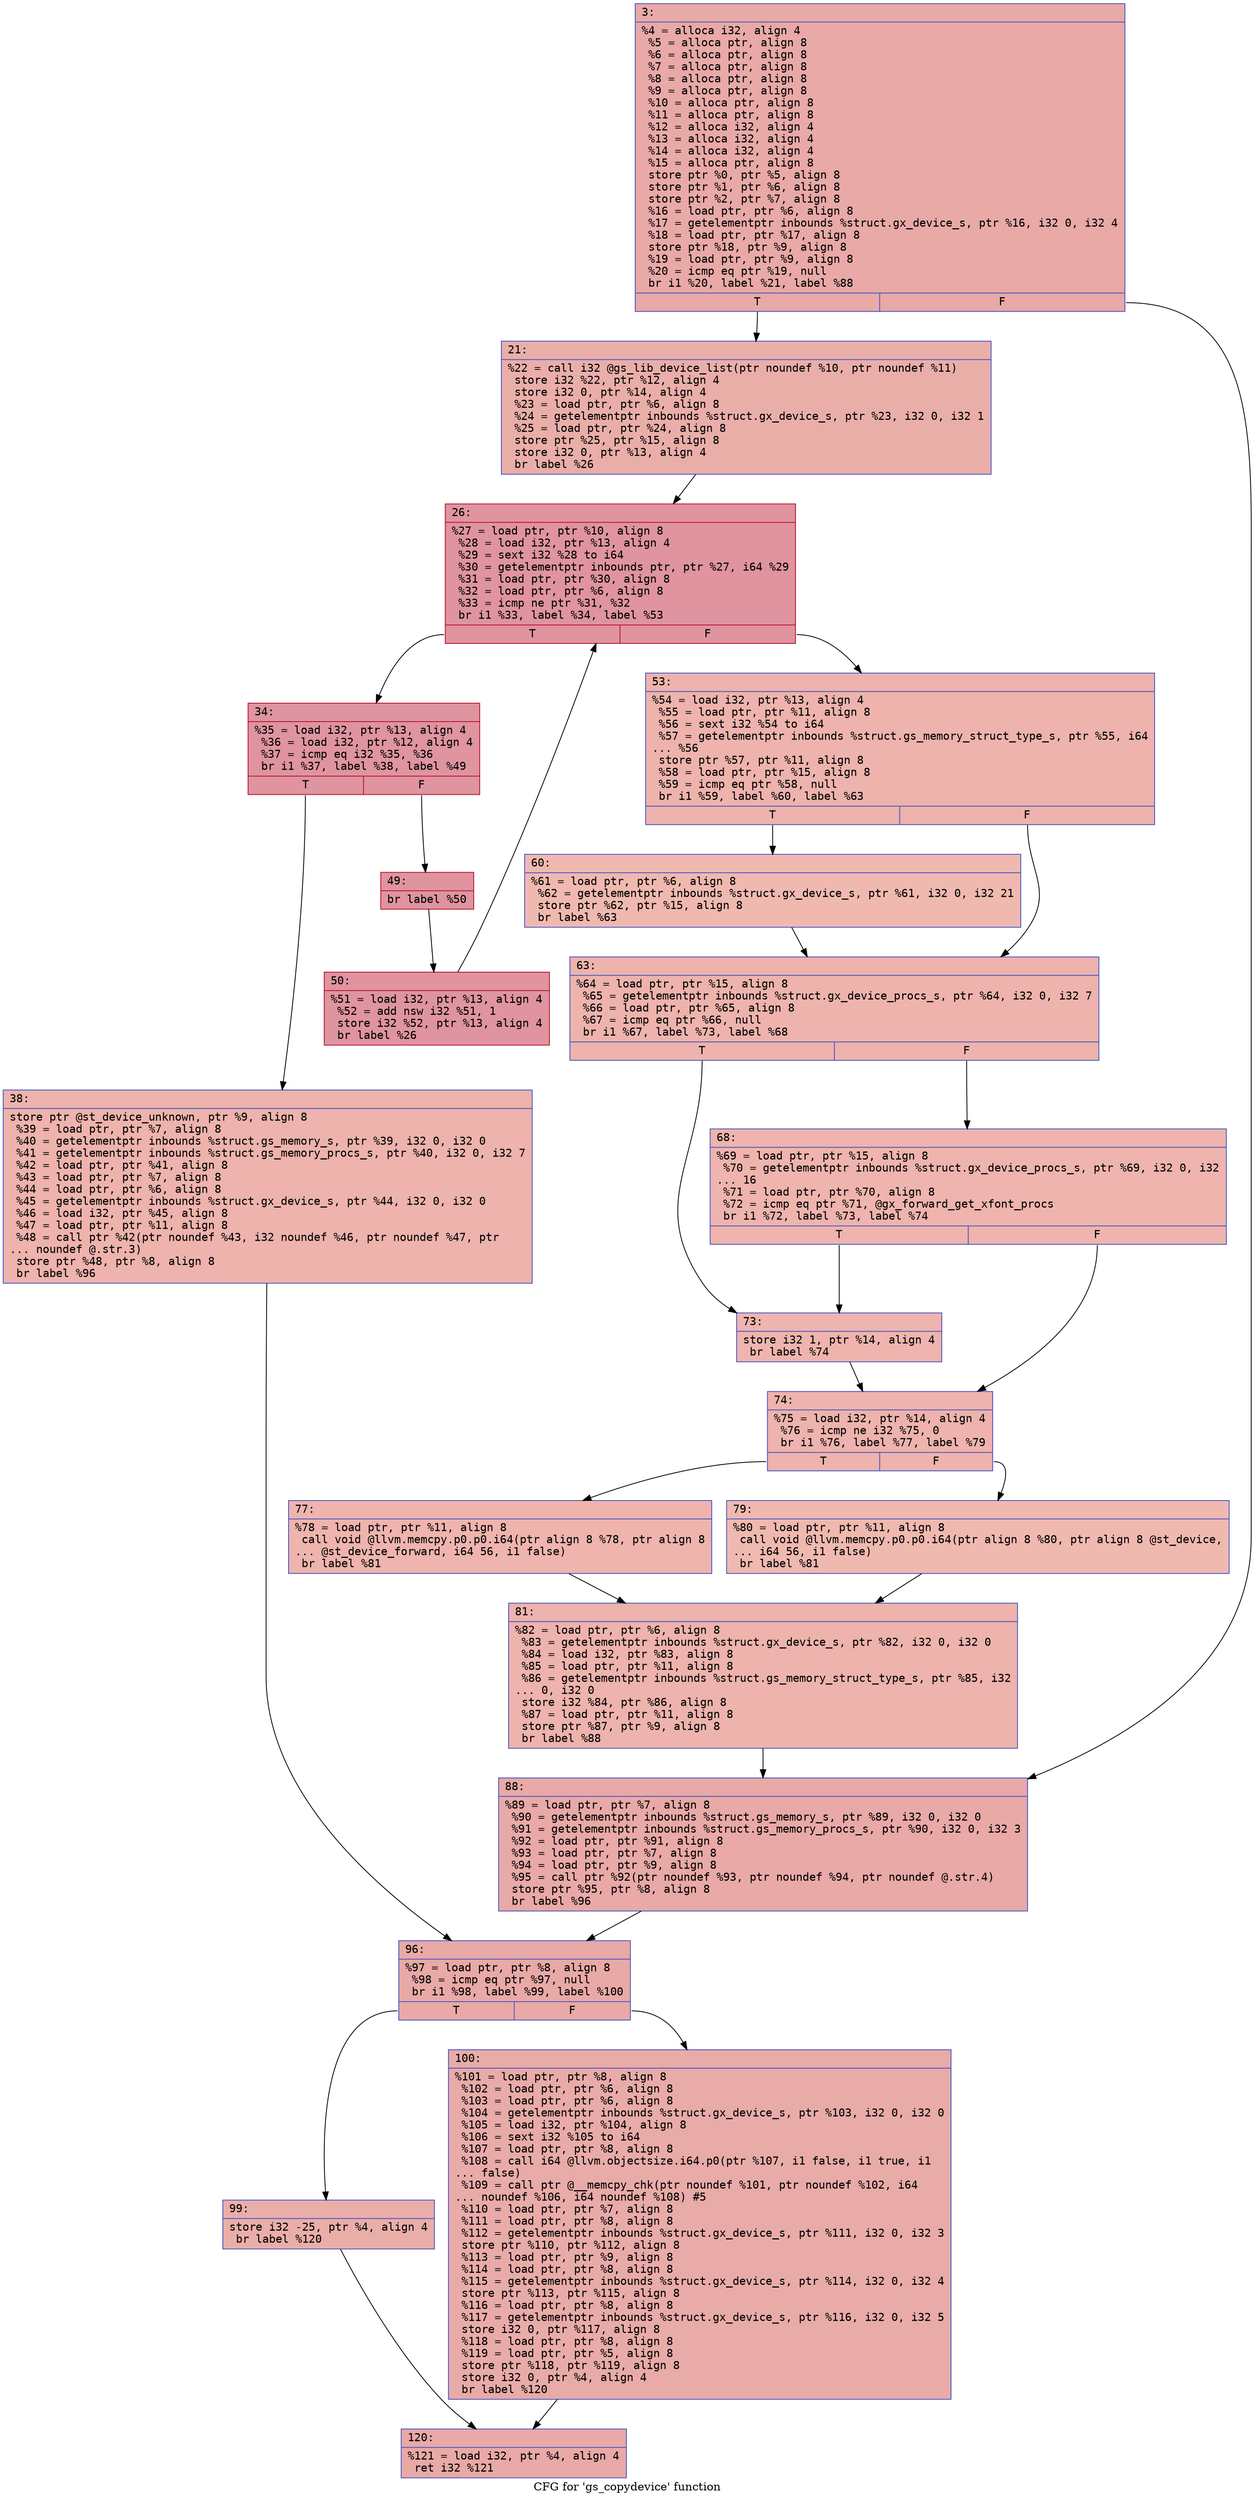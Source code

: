 digraph "CFG for 'gs_copydevice' function" {
	label="CFG for 'gs_copydevice' function";

	Node0x600001eed9a0 [shape=record,color="#3d50c3ff", style=filled, fillcolor="#ca3b3770" fontname="Courier",label="{3:\l|  %4 = alloca i32, align 4\l  %5 = alloca ptr, align 8\l  %6 = alloca ptr, align 8\l  %7 = alloca ptr, align 8\l  %8 = alloca ptr, align 8\l  %9 = alloca ptr, align 8\l  %10 = alloca ptr, align 8\l  %11 = alloca ptr, align 8\l  %12 = alloca i32, align 4\l  %13 = alloca i32, align 4\l  %14 = alloca i32, align 4\l  %15 = alloca ptr, align 8\l  store ptr %0, ptr %5, align 8\l  store ptr %1, ptr %6, align 8\l  store ptr %2, ptr %7, align 8\l  %16 = load ptr, ptr %6, align 8\l  %17 = getelementptr inbounds %struct.gx_device_s, ptr %16, i32 0, i32 4\l  %18 = load ptr, ptr %17, align 8\l  store ptr %18, ptr %9, align 8\l  %19 = load ptr, ptr %9, align 8\l  %20 = icmp eq ptr %19, null\l  br i1 %20, label %21, label %88\l|{<s0>T|<s1>F}}"];
	Node0x600001eed9a0:s0 -> Node0x600001eed9f0[tooltip="3 -> 21\nProbability 37.50%" ];
	Node0x600001eed9a0:s1 -> Node0x600001eedea0[tooltip="3 -> 88\nProbability 62.50%" ];
	Node0x600001eed9f0 [shape=record,color="#3d50c3ff", style=filled, fillcolor="#d0473d70" fontname="Courier",label="{21:\l|  %22 = call i32 @gs_lib_device_list(ptr noundef %10, ptr noundef %11)\l  store i32 %22, ptr %12, align 4\l  store i32 0, ptr %14, align 4\l  %23 = load ptr, ptr %6, align 8\l  %24 = getelementptr inbounds %struct.gx_device_s, ptr %23, i32 0, i32 1\l  %25 = load ptr, ptr %24, align 8\l  store ptr %25, ptr %15, align 8\l  store i32 0, ptr %13, align 4\l  br label %26\l}"];
	Node0x600001eed9f0 -> Node0x600001eeda40[tooltip="21 -> 26\nProbability 100.00%" ];
	Node0x600001eeda40 [shape=record,color="#b70d28ff", style=filled, fillcolor="#b70d2870" fontname="Courier",label="{26:\l|  %27 = load ptr, ptr %10, align 8\l  %28 = load i32, ptr %13, align 4\l  %29 = sext i32 %28 to i64\l  %30 = getelementptr inbounds ptr, ptr %27, i64 %29\l  %31 = load ptr, ptr %30, align 8\l  %32 = load ptr, ptr %6, align 8\l  %33 = icmp ne ptr %31, %32\l  br i1 %33, label %34, label %53\l|{<s0>T|<s1>F}}"];
	Node0x600001eeda40:s0 -> Node0x600001eeda90[tooltip="26 -> 34\nProbability 96.88%" ];
	Node0x600001eeda40:s1 -> Node0x600001eedbd0[tooltip="26 -> 53\nProbability 3.12%" ];
	Node0x600001eeda90 [shape=record,color="#b70d28ff", style=filled, fillcolor="#b70d2870" fontname="Courier",label="{34:\l|  %35 = load i32, ptr %13, align 4\l  %36 = load i32, ptr %12, align 4\l  %37 = icmp eq i32 %35, %36\l  br i1 %37, label %38, label %49\l|{<s0>T|<s1>F}}"];
	Node0x600001eeda90:s0 -> Node0x600001eedae0[tooltip="34 -> 38\nProbability 3.12%" ];
	Node0x600001eeda90:s1 -> Node0x600001eedb30[tooltip="34 -> 49\nProbability 96.88%" ];
	Node0x600001eedae0 [shape=record,color="#3d50c3ff", style=filled, fillcolor="#d6524470" fontname="Courier",label="{38:\l|  store ptr @st_device_unknown, ptr %9, align 8\l  %39 = load ptr, ptr %7, align 8\l  %40 = getelementptr inbounds %struct.gs_memory_s, ptr %39, i32 0, i32 0\l  %41 = getelementptr inbounds %struct.gs_memory_procs_s, ptr %40, i32 0, i32 7\l  %42 = load ptr, ptr %41, align 8\l  %43 = load ptr, ptr %7, align 8\l  %44 = load ptr, ptr %6, align 8\l  %45 = getelementptr inbounds %struct.gx_device_s, ptr %44, i32 0, i32 0\l  %46 = load i32, ptr %45, align 8\l  %47 = load ptr, ptr %11, align 8\l  %48 = call ptr %42(ptr noundef %43, i32 noundef %46, ptr noundef %47, ptr\l... noundef @.str.3)\l  store ptr %48, ptr %8, align 8\l  br label %96\l}"];
	Node0x600001eedae0 -> Node0x600001eedef0[tooltip="38 -> 96\nProbability 100.00%" ];
	Node0x600001eedb30 [shape=record,color="#b70d28ff", style=filled, fillcolor="#b70d2870" fontname="Courier",label="{49:\l|  br label %50\l}"];
	Node0x600001eedb30 -> Node0x600001eedb80[tooltip="49 -> 50\nProbability 100.00%" ];
	Node0x600001eedb80 [shape=record,color="#b70d28ff", style=filled, fillcolor="#b70d2870" fontname="Courier",label="{50:\l|  %51 = load i32, ptr %13, align 4\l  %52 = add nsw i32 %51, 1\l  store i32 %52, ptr %13, align 4\l  br label %26\l}"];
	Node0x600001eedb80 -> Node0x600001eeda40[tooltip="50 -> 26\nProbability 100.00%" ];
	Node0x600001eedbd0 [shape=record,color="#3d50c3ff", style=filled, fillcolor="#d6524470" fontname="Courier",label="{53:\l|  %54 = load i32, ptr %13, align 4\l  %55 = load ptr, ptr %11, align 8\l  %56 = sext i32 %54 to i64\l  %57 = getelementptr inbounds %struct.gs_memory_struct_type_s, ptr %55, i64\l... %56\l  store ptr %57, ptr %11, align 8\l  %58 = load ptr, ptr %15, align 8\l  %59 = icmp eq ptr %58, null\l  br i1 %59, label %60, label %63\l|{<s0>T|<s1>F}}"];
	Node0x600001eedbd0:s0 -> Node0x600001eedc20[tooltip="53 -> 60\nProbability 37.50%" ];
	Node0x600001eedbd0:s1 -> Node0x600001eedc70[tooltip="53 -> 63\nProbability 62.50%" ];
	Node0x600001eedc20 [shape=record,color="#3d50c3ff", style=filled, fillcolor="#de614d70" fontname="Courier",label="{60:\l|  %61 = load ptr, ptr %6, align 8\l  %62 = getelementptr inbounds %struct.gx_device_s, ptr %61, i32 0, i32 21\l  store ptr %62, ptr %15, align 8\l  br label %63\l}"];
	Node0x600001eedc20 -> Node0x600001eedc70[tooltip="60 -> 63\nProbability 100.00%" ];
	Node0x600001eedc70 [shape=record,color="#3d50c3ff", style=filled, fillcolor="#d6524470" fontname="Courier",label="{63:\l|  %64 = load ptr, ptr %15, align 8\l  %65 = getelementptr inbounds %struct.gx_device_procs_s, ptr %64, i32 0, i32 7\l  %66 = load ptr, ptr %65, align 8\l  %67 = icmp eq ptr %66, null\l  br i1 %67, label %73, label %68\l|{<s0>T|<s1>F}}"];
	Node0x600001eedc70:s0 -> Node0x600001eedd10[tooltip="63 -> 73\nProbability 37.50%" ];
	Node0x600001eedc70:s1 -> Node0x600001eedcc0[tooltip="63 -> 68\nProbability 62.50%" ];
	Node0x600001eedcc0 [shape=record,color="#3d50c3ff", style=filled, fillcolor="#d8564670" fontname="Courier",label="{68:\l|  %69 = load ptr, ptr %15, align 8\l  %70 = getelementptr inbounds %struct.gx_device_procs_s, ptr %69, i32 0, i32\l... 16\l  %71 = load ptr, ptr %70, align 8\l  %72 = icmp eq ptr %71, @gx_forward_get_xfont_procs\l  br i1 %72, label %73, label %74\l|{<s0>T|<s1>F}}"];
	Node0x600001eedcc0:s0 -> Node0x600001eedd10[tooltip="68 -> 73\nProbability 37.50%" ];
	Node0x600001eedcc0:s1 -> Node0x600001eedd60[tooltip="68 -> 74\nProbability 62.50%" ];
	Node0x600001eedd10 [shape=record,color="#3d50c3ff", style=filled, fillcolor="#d8564670" fontname="Courier",label="{73:\l|  store i32 1, ptr %14, align 4\l  br label %74\l}"];
	Node0x600001eedd10 -> Node0x600001eedd60[tooltip="73 -> 74\nProbability 100.00%" ];
	Node0x600001eedd60 [shape=record,color="#3d50c3ff", style=filled, fillcolor="#d6524470" fontname="Courier",label="{74:\l|  %75 = load i32, ptr %14, align 4\l  %76 = icmp ne i32 %75, 0\l  br i1 %76, label %77, label %79\l|{<s0>T|<s1>F}}"];
	Node0x600001eedd60:s0 -> Node0x600001eeddb0[tooltip="74 -> 77\nProbability 62.50%" ];
	Node0x600001eedd60:s1 -> Node0x600001eede00[tooltip="74 -> 79\nProbability 37.50%" ];
	Node0x600001eeddb0 [shape=record,color="#3d50c3ff", style=filled, fillcolor="#d8564670" fontname="Courier",label="{77:\l|  %78 = load ptr, ptr %11, align 8\l  call void @llvm.memcpy.p0.p0.i64(ptr align 8 %78, ptr align 8\l... @st_device_forward, i64 56, i1 false)\l  br label %81\l}"];
	Node0x600001eeddb0 -> Node0x600001eede50[tooltip="77 -> 81\nProbability 100.00%" ];
	Node0x600001eede00 [shape=record,color="#3d50c3ff", style=filled, fillcolor="#de614d70" fontname="Courier",label="{79:\l|  %80 = load ptr, ptr %11, align 8\l  call void @llvm.memcpy.p0.p0.i64(ptr align 8 %80, ptr align 8 @st_device,\l... i64 56, i1 false)\l  br label %81\l}"];
	Node0x600001eede00 -> Node0x600001eede50[tooltip="79 -> 81\nProbability 100.00%" ];
	Node0x600001eede50 [shape=record,color="#3d50c3ff", style=filled, fillcolor="#d6524470" fontname="Courier",label="{81:\l|  %82 = load ptr, ptr %6, align 8\l  %83 = getelementptr inbounds %struct.gx_device_s, ptr %82, i32 0, i32 0\l  %84 = load i32, ptr %83, align 8\l  %85 = load ptr, ptr %11, align 8\l  %86 = getelementptr inbounds %struct.gs_memory_struct_type_s, ptr %85, i32\l... 0, i32 0\l  store i32 %84, ptr %86, align 8\l  %87 = load ptr, ptr %11, align 8\l  store ptr %87, ptr %9, align 8\l  br label %88\l}"];
	Node0x600001eede50 -> Node0x600001eedea0[tooltip="81 -> 88\nProbability 100.00%" ];
	Node0x600001eedea0 [shape=record,color="#3d50c3ff", style=filled, fillcolor="#ca3b3770" fontname="Courier",label="{88:\l|  %89 = load ptr, ptr %7, align 8\l  %90 = getelementptr inbounds %struct.gs_memory_s, ptr %89, i32 0, i32 0\l  %91 = getelementptr inbounds %struct.gs_memory_procs_s, ptr %90, i32 0, i32 3\l  %92 = load ptr, ptr %91, align 8\l  %93 = load ptr, ptr %7, align 8\l  %94 = load ptr, ptr %9, align 8\l  %95 = call ptr %92(ptr noundef %93, ptr noundef %94, ptr noundef @.str.4)\l  store ptr %95, ptr %8, align 8\l  br label %96\l}"];
	Node0x600001eedea0 -> Node0x600001eedef0[tooltip="88 -> 96\nProbability 100.00%" ];
	Node0x600001eedef0 [shape=record,color="#3d50c3ff", style=filled, fillcolor="#ca3b3770" fontname="Courier",label="{96:\l|  %97 = load ptr, ptr %8, align 8\l  %98 = icmp eq ptr %97, null\l  br i1 %98, label %99, label %100\l|{<s0>T|<s1>F}}"];
	Node0x600001eedef0:s0 -> Node0x600001eedf40[tooltip="96 -> 99\nProbability 37.50%" ];
	Node0x600001eedef0:s1 -> Node0x600001eedf90[tooltip="96 -> 100\nProbability 62.50%" ];
	Node0x600001eedf40 [shape=record,color="#3d50c3ff", style=filled, fillcolor="#d0473d70" fontname="Courier",label="{99:\l|  store i32 -25, ptr %4, align 4\l  br label %120\l}"];
	Node0x600001eedf40 -> Node0x600001eedfe0[tooltip="99 -> 120\nProbability 100.00%" ];
	Node0x600001eedf90 [shape=record,color="#3d50c3ff", style=filled, fillcolor="#cc403a70" fontname="Courier",label="{100:\l|  %101 = load ptr, ptr %8, align 8\l  %102 = load ptr, ptr %6, align 8\l  %103 = load ptr, ptr %6, align 8\l  %104 = getelementptr inbounds %struct.gx_device_s, ptr %103, i32 0, i32 0\l  %105 = load i32, ptr %104, align 8\l  %106 = sext i32 %105 to i64\l  %107 = load ptr, ptr %8, align 8\l  %108 = call i64 @llvm.objectsize.i64.p0(ptr %107, i1 false, i1 true, i1\l... false)\l  %109 = call ptr @__memcpy_chk(ptr noundef %101, ptr noundef %102, i64\l... noundef %106, i64 noundef %108) #5\l  %110 = load ptr, ptr %7, align 8\l  %111 = load ptr, ptr %8, align 8\l  %112 = getelementptr inbounds %struct.gx_device_s, ptr %111, i32 0, i32 3\l  store ptr %110, ptr %112, align 8\l  %113 = load ptr, ptr %9, align 8\l  %114 = load ptr, ptr %8, align 8\l  %115 = getelementptr inbounds %struct.gx_device_s, ptr %114, i32 0, i32 4\l  store ptr %113, ptr %115, align 8\l  %116 = load ptr, ptr %8, align 8\l  %117 = getelementptr inbounds %struct.gx_device_s, ptr %116, i32 0, i32 5\l  store i32 0, ptr %117, align 8\l  %118 = load ptr, ptr %8, align 8\l  %119 = load ptr, ptr %5, align 8\l  store ptr %118, ptr %119, align 8\l  store i32 0, ptr %4, align 4\l  br label %120\l}"];
	Node0x600001eedf90 -> Node0x600001eedfe0[tooltip="100 -> 120\nProbability 100.00%" ];
	Node0x600001eedfe0 [shape=record,color="#3d50c3ff", style=filled, fillcolor="#ca3b3770" fontname="Courier",label="{120:\l|  %121 = load i32, ptr %4, align 4\l  ret i32 %121\l}"];
}
